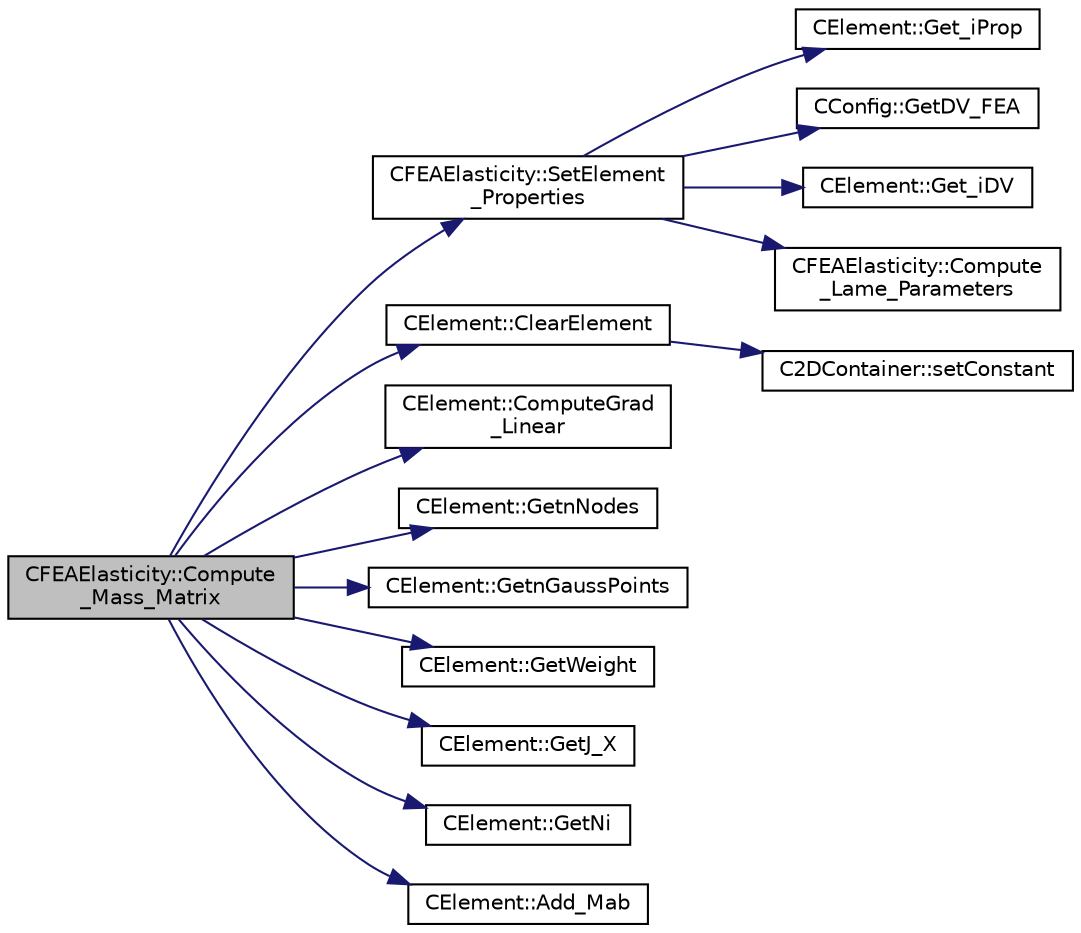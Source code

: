 digraph "CFEAElasticity::Compute_Mass_Matrix"
{
  edge [fontname="Helvetica",fontsize="10",labelfontname="Helvetica",labelfontsize="10"];
  node [fontname="Helvetica",fontsize="10",shape=record];
  rankdir="LR";
  Node71 [label="CFEAElasticity::Compute\l_Mass_Matrix",height=0.2,width=0.4,color="black", fillcolor="grey75", style="filled", fontcolor="black"];
  Node71 -> Node72 [color="midnightblue",fontsize="10",style="solid",fontname="Helvetica"];
  Node72 [label="CFEAElasticity::SetElement\l_Properties",height=0.2,width=0.4,color="black", fillcolor="white", style="filled",URL="$class_c_f_e_a_elasticity.html#a51c7b092be4fbcfc1a4907facfbbc84b",tooltip="Set element material properties. "];
  Node72 -> Node73 [color="midnightblue",fontsize="10",style="solid",fontname="Helvetica"];
  Node73 [label="CElement::Get_iProp",height=0.2,width=0.4,color="black", fillcolor="white", style="filled",URL="$class_c_element.html#a316ca4ad94c25db42cca8a9c4d187fdc",tooltip="Return the value of the identifier for the Element Property. "];
  Node72 -> Node74 [color="midnightblue",fontsize="10",style="solid",fontname="Helvetica"];
  Node74 [label="CConfig::GetDV_FEA",height=0.2,width=0.4,color="black", fillcolor="white", style="filled",URL="$class_c_config.html#a76b87a4b23cfd858b5473d9b9650eb1a",tooltip="Get the kind of design variable for FEA. "];
  Node72 -> Node75 [color="midnightblue",fontsize="10",style="solid",fontname="Helvetica"];
  Node75 [label="CElement::Get_iDV",height=0.2,width=0.4,color="black", fillcolor="white", style="filled",URL="$class_c_element.html#a9aca256c29c68f6be62c9a74f7a39fa8",tooltip="Return the value of the identifier for the Design Variable. "];
  Node72 -> Node76 [color="midnightblue",fontsize="10",style="solid",fontname="Helvetica"];
  Node76 [label="CFEAElasticity::Compute\l_Lame_Parameters",height=0.2,width=0.4,color="black", fillcolor="white", style="filled",URL="$class_c_f_e_a_elasticity.html#a3c8b0dc963f5cdfc3330f4349e267184",tooltip="Update the Lame parameters (required in AD to account for all dependencies). "];
  Node71 -> Node77 [color="midnightblue",fontsize="10",style="solid",fontname="Helvetica"];
  Node77 [label="CElement::ClearElement",height=0.2,width=0.4,color="black", fillcolor="white", style="filled",URL="$class_c_element.html#a34c043025dcb2d28b4800f93c9cd3184",tooltip="Sets matrices to 0. "];
  Node77 -> Node78 [color="midnightblue",fontsize="10",style="solid",fontname="Helvetica"];
  Node78 [label="C2DContainer::setConstant",height=0.2,width=0.4,color="black", fillcolor="white", style="filled",URL="$class_c2_d_container.html#ab9f8a545ab85abdd3291f0f65b4f411b",tooltip="Set value of all entries to \"value\". "];
  Node71 -> Node79 [color="midnightblue",fontsize="10",style="solid",fontname="Helvetica"];
  Node79 [label="CElement::ComputeGrad\l_Linear",height=0.2,width=0.4,color="black", fillcolor="white", style="filled",URL="$class_c_element.html#acff4750404c62c6b934cc1e66c3c0c91",tooltip="Set the value of the gradient of the shape functions wrt the reference configuration. "];
  Node71 -> Node80 [color="midnightblue",fontsize="10",style="solid",fontname="Helvetica"];
  Node80 [label="CElement::GetnNodes",height=0.2,width=0.4,color="black", fillcolor="white", style="filled",URL="$class_c_element.html#a87d13ba01e276d05b00b42caa1d5ee3c",tooltip="Retrieve the number of nodes of the element. "];
  Node71 -> Node81 [color="midnightblue",fontsize="10",style="solid",fontname="Helvetica"];
  Node81 [label="CElement::GetnGaussPoints",height=0.2,width=0.4,color="black", fillcolor="white", style="filled",URL="$class_c_element.html#ab069f4033f7ad4b13a049c7a69613659",tooltip="Retrieve the number of nodes of the element. "];
  Node71 -> Node82 [color="midnightblue",fontsize="10",style="solid",fontname="Helvetica"];
  Node82 [label="CElement::GetWeight",height=0.2,width=0.4,color="black", fillcolor="white", style="filled",URL="$class_c_element.html#a0e93583f33a6c7c88ac8d0b916a1281f",tooltip="Get the weight of the corresponding Gaussian Point. "];
  Node71 -> Node83 [color="midnightblue",fontsize="10",style="solid",fontname="Helvetica"];
  Node83 [label="CElement::GetJ_X",height=0.2,width=0.4,color="black", fillcolor="white", style="filled",URL="$class_c_element.html#a852d0bd9bdb6149e51edb9eff51e2c0b",tooltip="Get the Jacobian respect to the reference configuration for the Gaussian Point iGauss. "];
  Node71 -> Node84 [color="midnightblue",fontsize="10",style="solid",fontname="Helvetica"];
  Node84 [label="CElement::GetNi",height=0.2,width=0.4,color="black", fillcolor="white", style="filled",URL="$class_c_element.html#a59b6101e6196a9a48f365f1f140223a5",tooltip="Retrieve the value of the shape functions. "];
  Node71 -> Node85 [color="midnightblue",fontsize="10",style="solid",fontname="Helvetica"];
  Node85 [label="CElement::Add_Mab",height=0.2,width=0.4,color="black", fillcolor="white", style="filled",URL="$class_c_element.html#a8b296a461566a6e2c293f42d9f592641",tooltip="Add the value of the diagonal term for the mass matrix. "];
}
